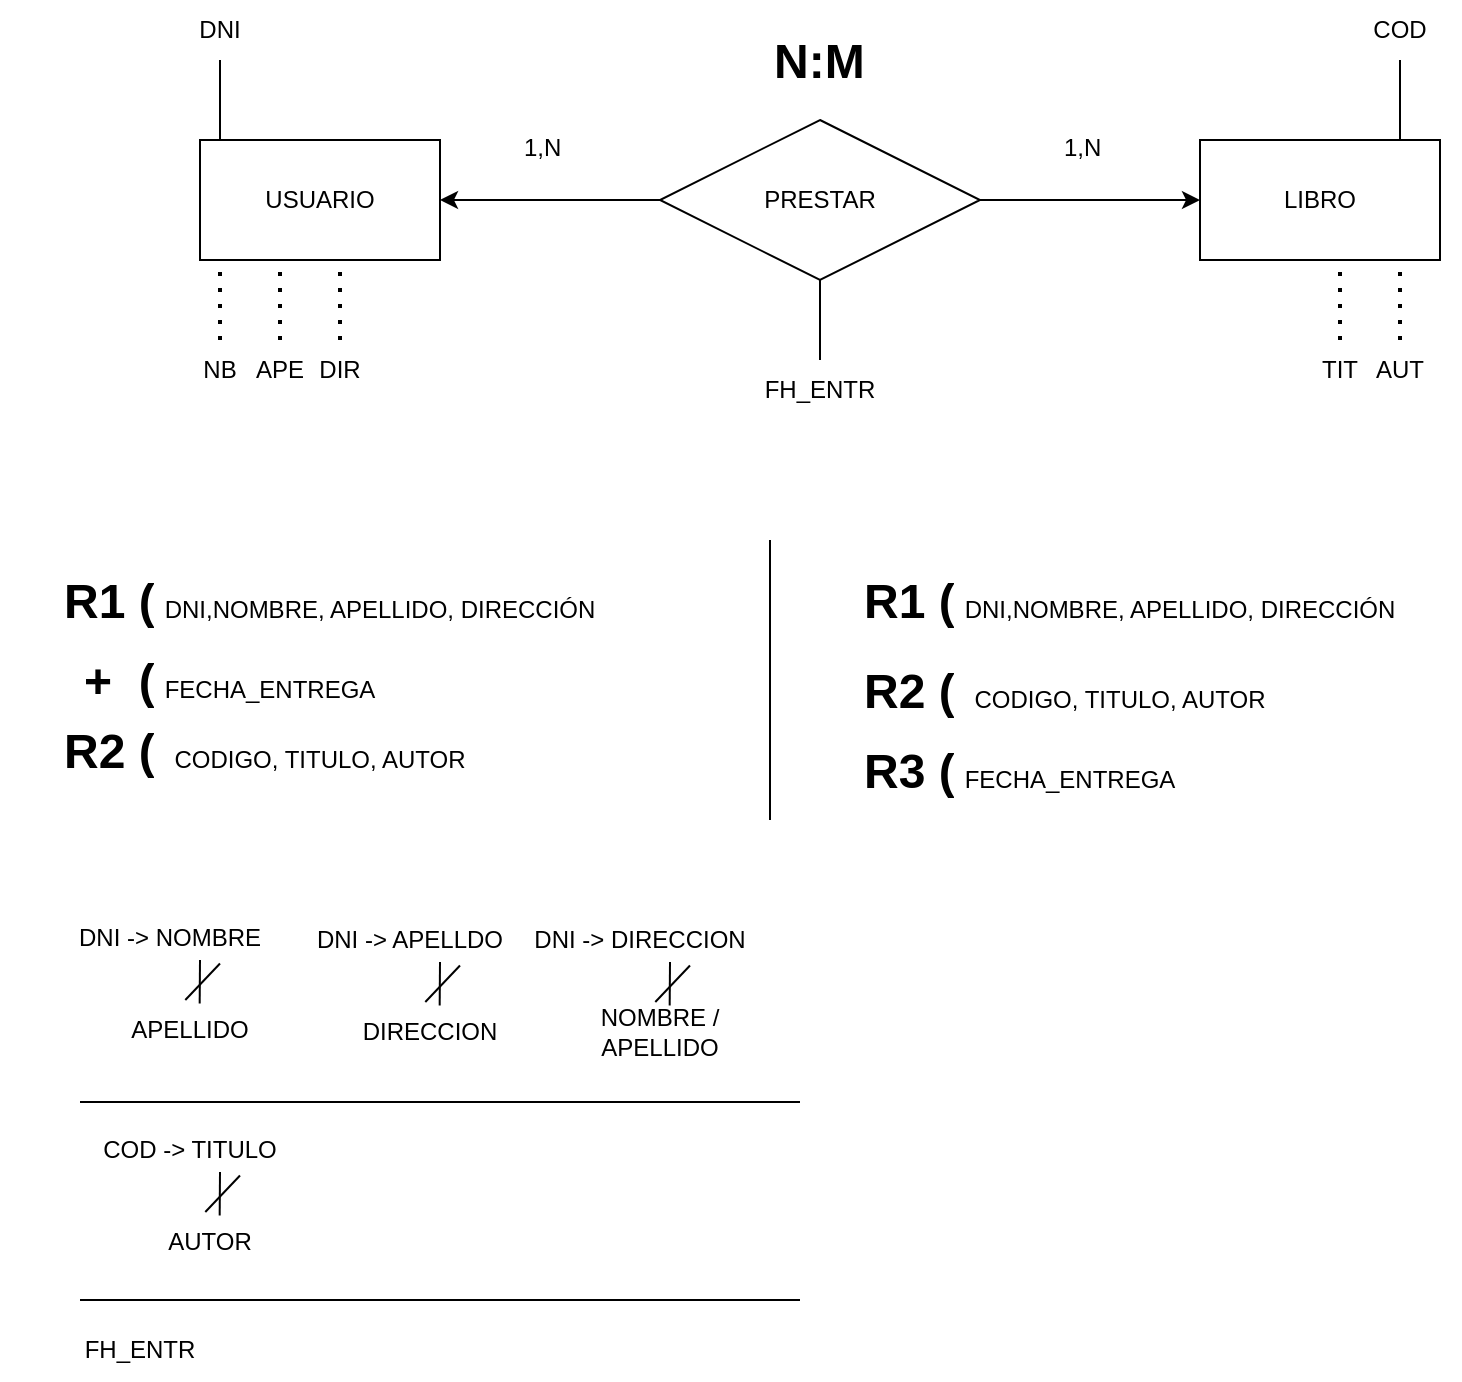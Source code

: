 <mxfile version="24.7.17">
  <diagram id="C5RBs43oDa-KdzZeNtuy" name="Page-1">
    <mxGraphModel dx="1290" dy="533" grid="1" gridSize="10" guides="1" tooltips="1" connect="1" arrows="1" fold="1" page="1" pageScale="1" pageWidth="827" pageHeight="1169" math="0" shadow="0">
      <root>
        <mxCell id="WIyWlLk6GJQsqaUBKTNV-0" />
        <mxCell id="WIyWlLk6GJQsqaUBKTNV-1" parent="WIyWlLk6GJQsqaUBKTNV-0" />
        <mxCell id="-XeKXVZSILiaLh-Ra_He-0" value="USUARIO" style="rounded=0;whiteSpace=wrap;html=1;" parent="WIyWlLk6GJQsqaUBKTNV-1" vertex="1">
          <mxGeometry x="140" y="200" width="120" height="60" as="geometry" />
        </mxCell>
        <mxCell id="-XeKXVZSILiaLh-Ra_He-1" value="LIBRO" style="rounded=0;whiteSpace=wrap;html=1;" parent="WIyWlLk6GJQsqaUBKTNV-1" vertex="1">
          <mxGeometry x="640" y="200" width="120" height="60" as="geometry" />
        </mxCell>
        <mxCell id="-XeKXVZSILiaLh-Ra_He-2" value="PRESTAR" style="rhombus;whiteSpace=wrap;html=1;" parent="WIyWlLk6GJQsqaUBKTNV-1" vertex="1">
          <mxGeometry x="370" y="190" width="160" height="80" as="geometry" />
        </mxCell>
        <mxCell id="-XeKXVZSILiaLh-Ra_He-3" value="" style="endArrow=classic;html=1;rounded=0;entryX=0;entryY=0.5;entryDx=0;entryDy=0;" parent="WIyWlLk6GJQsqaUBKTNV-1" target="-XeKXVZSILiaLh-Ra_He-1" edge="1">
          <mxGeometry width="50" height="50" relative="1" as="geometry">
            <mxPoint x="530" y="230" as="sourcePoint" />
            <mxPoint x="580" y="180" as="targetPoint" />
          </mxGeometry>
        </mxCell>
        <mxCell id="-XeKXVZSILiaLh-Ra_He-4" value="" style="endArrow=classic;html=1;rounded=0;entryX=1;entryY=0.5;entryDx=0;entryDy=0;" parent="WIyWlLk6GJQsqaUBKTNV-1" target="-XeKXVZSILiaLh-Ra_He-0" edge="1">
          <mxGeometry width="50" height="50" relative="1" as="geometry">
            <mxPoint x="370" y="230" as="sourcePoint" />
            <mxPoint x="420" y="180" as="targetPoint" />
          </mxGeometry>
        </mxCell>
        <mxCell id="-XeKXVZSILiaLh-Ra_He-5" value="&lt;h1 style=&quot;margin-top: 0px;&quot;&gt;N:M&lt;/h1&gt;" style="text;html=1;whiteSpace=wrap;overflow=hidden;rounded=0;" parent="WIyWlLk6GJQsqaUBKTNV-1" vertex="1">
          <mxGeometry x="425" y="140" width="50" height="40" as="geometry" />
        </mxCell>
        <mxCell id="-XeKXVZSILiaLh-Ra_He-6" value="1,N" style="text;html=1;whiteSpace=wrap;overflow=hidden;rounded=0;" parent="WIyWlLk6GJQsqaUBKTNV-1" vertex="1">
          <mxGeometry x="300" y="190" width="30" height="30" as="geometry" />
        </mxCell>
        <mxCell id="-XeKXVZSILiaLh-Ra_He-7" value="1,N" style="text;html=1;whiteSpace=wrap;overflow=hidden;rounded=0;" parent="WIyWlLk6GJQsqaUBKTNV-1" vertex="1">
          <mxGeometry x="570" y="190" width="30" height="30" as="geometry" />
        </mxCell>
        <mxCell id="-XeKXVZSILiaLh-Ra_He-8" value="" style="endArrow=none;html=1;rounded=0;" parent="WIyWlLk6GJQsqaUBKTNV-1" edge="1">
          <mxGeometry width="50" height="50" relative="1" as="geometry">
            <mxPoint x="150" y="200" as="sourcePoint" />
            <mxPoint x="150" y="160" as="targetPoint" />
          </mxGeometry>
        </mxCell>
        <mxCell id="-XeKXVZSILiaLh-Ra_He-9" value="DNI" style="text;html=1;align=center;verticalAlign=middle;whiteSpace=wrap;rounded=0;" parent="WIyWlLk6GJQsqaUBKTNV-1" vertex="1">
          <mxGeometry x="120" y="130" width="60" height="30" as="geometry" />
        </mxCell>
        <mxCell id="-XeKXVZSILiaLh-Ra_He-10" value="" style="endArrow=none;dashed=1;html=1;dashPattern=1 3;strokeWidth=2;rounded=0;" parent="WIyWlLk6GJQsqaUBKTNV-1" edge="1">
          <mxGeometry width="50" height="50" relative="1" as="geometry">
            <mxPoint x="150" y="300" as="sourcePoint" />
            <mxPoint x="150" y="260" as="targetPoint" />
          </mxGeometry>
        </mxCell>
        <mxCell id="-XeKXVZSILiaLh-Ra_He-11" value="NB" style="text;html=1;align=center;verticalAlign=middle;whiteSpace=wrap;rounded=0;" parent="WIyWlLk6GJQsqaUBKTNV-1" vertex="1">
          <mxGeometry x="120" y="300" width="60" height="30" as="geometry" />
        </mxCell>
        <mxCell id="-XeKXVZSILiaLh-Ra_He-12" value="" style="endArrow=none;dashed=1;html=1;dashPattern=1 3;strokeWidth=2;rounded=0;" parent="WIyWlLk6GJQsqaUBKTNV-1" edge="1">
          <mxGeometry width="50" height="50" relative="1" as="geometry">
            <mxPoint x="180" y="300" as="sourcePoint" />
            <mxPoint x="180" y="260" as="targetPoint" />
          </mxGeometry>
        </mxCell>
        <mxCell id="-XeKXVZSILiaLh-Ra_He-13" value="APE" style="text;html=1;align=center;verticalAlign=middle;whiteSpace=wrap;rounded=0;" parent="WIyWlLk6GJQsqaUBKTNV-1" vertex="1">
          <mxGeometry x="150" y="300" width="60" height="30" as="geometry" />
        </mxCell>
        <mxCell id="-XeKXVZSILiaLh-Ra_He-14" value="" style="endArrow=none;dashed=1;html=1;dashPattern=1 3;strokeWidth=2;rounded=0;" parent="WIyWlLk6GJQsqaUBKTNV-1" edge="1">
          <mxGeometry width="50" height="50" relative="1" as="geometry">
            <mxPoint x="210" y="300" as="sourcePoint" />
            <mxPoint x="210" y="260" as="targetPoint" />
          </mxGeometry>
        </mxCell>
        <mxCell id="-XeKXVZSILiaLh-Ra_He-15" value="DIR" style="text;html=1;align=center;verticalAlign=middle;whiteSpace=wrap;rounded=0;" parent="WIyWlLk6GJQsqaUBKTNV-1" vertex="1">
          <mxGeometry x="180" y="300" width="60" height="30" as="geometry" />
        </mxCell>
        <mxCell id="-XeKXVZSILiaLh-Ra_He-16" value="" style="endArrow=none;dashed=1;html=1;dashPattern=1 3;strokeWidth=2;rounded=0;" parent="WIyWlLk6GJQsqaUBKTNV-1" edge="1">
          <mxGeometry width="50" height="50" relative="1" as="geometry">
            <mxPoint x="710" y="300" as="sourcePoint" />
            <mxPoint x="710" y="260" as="targetPoint" />
          </mxGeometry>
        </mxCell>
        <mxCell id="-XeKXVZSILiaLh-Ra_He-17" value="TIT" style="text;html=1;align=center;verticalAlign=middle;whiteSpace=wrap;rounded=0;" parent="WIyWlLk6GJQsqaUBKTNV-1" vertex="1">
          <mxGeometry x="680" y="300" width="60" height="30" as="geometry" />
        </mxCell>
        <mxCell id="-XeKXVZSILiaLh-Ra_He-18" value="" style="endArrow=none;dashed=1;html=1;dashPattern=1 3;strokeWidth=2;rounded=0;" parent="WIyWlLk6GJQsqaUBKTNV-1" edge="1">
          <mxGeometry width="50" height="50" relative="1" as="geometry">
            <mxPoint x="740" y="300" as="sourcePoint" />
            <mxPoint x="740" y="260" as="targetPoint" />
          </mxGeometry>
        </mxCell>
        <mxCell id="-XeKXVZSILiaLh-Ra_He-19" value="AUT" style="text;html=1;align=center;verticalAlign=middle;whiteSpace=wrap;rounded=0;" parent="WIyWlLk6GJQsqaUBKTNV-1" vertex="1">
          <mxGeometry x="710" y="300" width="60" height="30" as="geometry" />
        </mxCell>
        <mxCell id="-XeKXVZSILiaLh-Ra_He-22" value="" style="endArrow=none;html=1;rounded=0;" parent="WIyWlLk6GJQsqaUBKTNV-1" edge="1">
          <mxGeometry width="50" height="50" relative="1" as="geometry">
            <mxPoint x="740" y="200" as="sourcePoint" />
            <mxPoint x="740" y="160" as="targetPoint" />
          </mxGeometry>
        </mxCell>
        <mxCell id="-XeKXVZSILiaLh-Ra_He-23" value="COD" style="text;html=1;align=center;verticalAlign=middle;whiteSpace=wrap;rounded=0;" parent="WIyWlLk6GJQsqaUBKTNV-1" vertex="1">
          <mxGeometry x="710" y="130" width="60" height="30" as="geometry" />
        </mxCell>
        <mxCell id="-XeKXVZSILiaLh-Ra_He-24" value="" style="endArrow=none;html=1;rounded=0;exitX=0.5;exitY=0;exitDx=0;exitDy=0;" parent="WIyWlLk6GJQsqaUBKTNV-1" source="-XeKXVZSILiaLh-Ra_He-31" edge="1">
          <mxGeometry width="50" height="50" relative="1" as="geometry">
            <mxPoint x="439.997" y="300" as="sourcePoint" />
            <mxPoint x="450" y="270" as="targetPoint" />
          </mxGeometry>
        </mxCell>
        <mxCell id="-XeKXVZSILiaLh-Ra_He-31" value="FH_ENTR" style="text;html=1;align=center;verticalAlign=middle;whiteSpace=wrap;rounded=0;" parent="WIyWlLk6GJQsqaUBKTNV-1" vertex="1">
          <mxGeometry x="420" y="310" width="60" height="30" as="geometry" />
        </mxCell>
        <mxCell id="-XeKXVZSILiaLh-Ra_He-33" value="&lt;h1 style=&quot;margin-top: 0px;&quot;&gt;R1 (&lt;/h1&gt;" style="text;html=1;whiteSpace=wrap;overflow=hidden;rounded=0;" parent="WIyWlLk6GJQsqaUBKTNV-1" vertex="1">
          <mxGeometry x="70" y="410" width="50" height="40" as="geometry" />
        </mxCell>
        <mxCell id="-XeKXVZSILiaLh-Ra_He-34" value="DNI,NOMBRE, APELLIDO, DIRECCIÓN" style="text;html=1;align=center;verticalAlign=middle;whiteSpace=wrap;rounded=0;" parent="WIyWlLk6GJQsqaUBKTNV-1" vertex="1">
          <mxGeometry x="110" y="420" width="240" height="30" as="geometry" />
        </mxCell>
        <mxCell id="-XeKXVZSILiaLh-Ra_He-36" value="&lt;h1 style=&quot;margin-top: 0px;&quot;&gt;R2 (&lt;/h1&gt;" style="text;html=1;whiteSpace=wrap;overflow=hidden;rounded=0;" parent="WIyWlLk6GJQsqaUBKTNV-1" vertex="1">
          <mxGeometry x="70" y="485" width="50" height="40" as="geometry" />
        </mxCell>
        <mxCell id="-XeKXVZSILiaLh-Ra_He-37" value="CODIGO, TITULO, AUTOR" style="text;html=1;align=center;verticalAlign=middle;whiteSpace=wrap;rounded=0;" parent="WIyWlLk6GJQsqaUBKTNV-1" vertex="1">
          <mxGeometry x="80" y="495" width="240" height="30" as="geometry" />
        </mxCell>
        <mxCell id="-XeKXVZSILiaLh-Ra_He-38" value="&lt;h1 style=&quot;margin-top: 0px;&quot;&gt;+&amp;nbsp; (&lt;/h1&gt;" style="text;html=1;whiteSpace=wrap;overflow=hidden;rounded=0;" parent="WIyWlLk6GJQsqaUBKTNV-1" vertex="1">
          <mxGeometry x="80" y="450" width="40" height="40" as="geometry" />
        </mxCell>
        <mxCell id="-XeKXVZSILiaLh-Ra_He-39" value="FECHA_ENTREGA" style="text;html=1;align=center;verticalAlign=middle;whiteSpace=wrap;rounded=0;" parent="WIyWlLk6GJQsqaUBKTNV-1" vertex="1">
          <mxGeometry x="100" y="460" width="150" height="30" as="geometry" />
        </mxCell>
        <mxCell id="-XeKXVZSILiaLh-Ra_He-40" value="&lt;h1 style=&quot;margin-top: 0px;&quot;&gt;R1 (&lt;/h1&gt;" style="text;html=1;whiteSpace=wrap;overflow=hidden;rounded=0;" parent="WIyWlLk6GJQsqaUBKTNV-1" vertex="1">
          <mxGeometry x="470" y="410" width="50" height="40" as="geometry" />
        </mxCell>
        <mxCell id="-XeKXVZSILiaLh-Ra_He-41" value="DNI,NOMBRE, APELLIDO, DIRECCIÓN" style="text;html=1;align=center;verticalAlign=middle;whiteSpace=wrap;rounded=0;" parent="WIyWlLk6GJQsqaUBKTNV-1" vertex="1">
          <mxGeometry x="510" y="420" width="240" height="30" as="geometry" />
        </mxCell>
        <mxCell id="-XeKXVZSILiaLh-Ra_He-42" value="&lt;h1 style=&quot;margin-top: 0px;&quot;&gt;R2 (&lt;/h1&gt;" style="text;html=1;whiteSpace=wrap;overflow=hidden;rounded=0;" parent="WIyWlLk6GJQsqaUBKTNV-1" vertex="1">
          <mxGeometry x="470" y="455" width="50" height="40" as="geometry" />
        </mxCell>
        <mxCell id="-XeKXVZSILiaLh-Ra_He-43" value="CODIGO, TITULO, AUTOR" style="text;html=1;align=center;verticalAlign=middle;whiteSpace=wrap;rounded=0;" parent="WIyWlLk6GJQsqaUBKTNV-1" vertex="1">
          <mxGeometry x="480" y="465" width="240" height="30" as="geometry" />
        </mxCell>
        <mxCell id="-XeKXVZSILiaLh-Ra_He-44" value="&lt;h1 style=&quot;margin-top: 0px;&quot;&gt;R3 (&lt;/h1&gt;" style="text;html=1;whiteSpace=wrap;overflow=hidden;rounded=0;" parent="WIyWlLk6GJQsqaUBKTNV-1" vertex="1">
          <mxGeometry x="470" y="495" width="70" height="40" as="geometry" />
        </mxCell>
        <mxCell id="-XeKXVZSILiaLh-Ra_He-46" value="" style="endArrow=none;html=1;rounded=0;" parent="WIyWlLk6GJQsqaUBKTNV-1" edge="1">
          <mxGeometry width="50" height="50" relative="1" as="geometry">
            <mxPoint x="425" y="540" as="sourcePoint" />
            <mxPoint x="425" y="400" as="targetPoint" />
          </mxGeometry>
        </mxCell>
        <mxCell id="-XeKXVZSILiaLh-Ra_He-50" value="DNI -&amp;gt; NOMBRE" style="text;html=1;align=center;verticalAlign=middle;whiteSpace=wrap;rounded=0;" parent="WIyWlLk6GJQsqaUBKTNV-1" vertex="1">
          <mxGeometry x="70" y="584" width="110" height="30" as="geometry" />
        </mxCell>
        <mxCell id="-XeKXVZSILiaLh-Ra_He-51" value="APELLIDO" style="text;html=1;align=center;verticalAlign=middle;whiteSpace=wrap;rounded=0;" parent="WIyWlLk6GJQsqaUBKTNV-1" vertex="1">
          <mxGeometry x="80" y="630" width="110" height="30" as="geometry" />
        </mxCell>
        <mxCell id="-XeKXVZSILiaLh-Ra_He-52" value="" style="endArrow=none;html=1;rounded=0;exitX=0.544;exitY=0.06;exitDx=0;exitDy=0;exitPerimeter=0;" parent="WIyWlLk6GJQsqaUBKTNV-1" source="-XeKXVZSILiaLh-Ra_He-51" edge="1">
          <mxGeometry width="50" height="50" relative="1" as="geometry">
            <mxPoint x="140" y="620" as="sourcePoint" />
            <mxPoint x="140" y="610" as="targetPoint" />
          </mxGeometry>
        </mxCell>
        <mxCell id="-XeKXVZSILiaLh-Ra_He-53" value="" style="endArrow=none;html=1;rounded=0;exitX=0.341;exitY=-0.059;exitDx=0;exitDy=0;exitPerimeter=0;" parent="WIyWlLk6GJQsqaUBKTNV-1" edge="1">
          <mxGeometry width="50" height="50" relative="1" as="geometry">
            <mxPoint x="132.65" y="630" as="sourcePoint" />
            <mxPoint x="150" y="611.77" as="targetPoint" />
          </mxGeometry>
        </mxCell>
        <mxCell id="-XeKXVZSILiaLh-Ra_He-54" value="DNI -&amp;gt; APELLDO" style="text;html=1;align=center;verticalAlign=middle;whiteSpace=wrap;rounded=0;" parent="WIyWlLk6GJQsqaUBKTNV-1" vertex="1">
          <mxGeometry x="190" y="585" width="110" height="30" as="geometry" />
        </mxCell>
        <mxCell id="-XeKXVZSILiaLh-Ra_He-55" value="DIRECCION" style="text;html=1;align=center;verticalAlign=middle;whiteSpace=wrap;rounded=0;" parent="WIyWlLk6GJQsqaUBKTNV-1" vertex="1">
          <mxGeometry x="200" y="631" width="110" height="30" as="geometry" />
        </mxCell>
        <mxCell id="-XeKXVZSILiaLh-Ra_He-56" value="" style="endArrow=none;html=1;rounded=0;exitX=0.544;exitY=0.06;exitDx=0;exitDy=0;exitPerimeter=0;" parent="WIyWlLk6GJQsqaUBKTNV-1" source="-XeKXVZSILiaLh-Ra_He-55" edge="1">
          <mxGeometry width="50" height="50" relative="1" as="geometry">
            <mxPoint x="260" y="621" as="sourcePoint" />
            <mxPoint x="260" y="611" as="targetPoint" />
          </mxGeometry>
        </mxCell>
        <mxCell id="-XeKXVZSILiaLh-Ra_He-57" value="" style="endArrow=none;html=1;rounded=0;exitX=0.341;exitY=-0.059;exitDx=0;exitDy=0;exitPerimeter=0;" parent="WIyWlLk6GJQsqaUBKTNV-1" edge="1">
          <mxGeometry width="50" height="50" relative="1" as="geometry">
            <mxPoint x="252.65" y="631" as="sourcePoint" />
            <mxPoint x="270" y="612.77" as="targetPoint" />
          </mxGeometry>
        </mxCell>
        <mxCell id="-XeKXVZSILiaLh-Ra_He-58" value="DNI -&amp;gt; DIRECCION" style="text;html=1;align=center;verticalAlign=middle;whiteSpace=wrap;rounded=0;" parent="WIyWlLk6GJQsqaUBKTNV-1" vertex="1">
          <mxGeometry x="305" y="585" width="110" height="30" as="geometry" />
        </mxCell>
        <mxCell id="-XeKXVZSILiaLh-Ra_He-59" value="NOMBRE / APELLIDO" style="text;html=1;align=center;verticalAlign=middle;whiteSpace=wrap;rounded=0;" parent="WIyWlLk6GJQsqaUBKTNV-1" vertex="1">
          <mxGeometry x="315" y="631" width="110" height="30" as="geometry" />
        </mxCell>
        <mxCell id="-XeKXVZSILiaLh-Ra_He-60" value="" style="endArrow=none;html=1;rounded=0;exitX=0.544;exitY=0.06;exitDx=0;exitDy=0;exitPerimeter=0;" parent="WIyWlLk6GJQsqaUBKTNV-1" source="-XeKXVZSILiaLh-Ra_He-59" edge="1">
          <mxGeometry width="50" height="50" relative="1" as="geometry">
            <mxPoint x="375" y="621" as="sourcePoint" />
            <mxPoint x="375" y="611" as="targetPoint" />
          </mxGeometry>
        </mxCell>
        <mxCell id="-XeKXVZSILiaLh-Ra_He-61" value="" style="endArrow=none;html=1;rounded=0;exitX=0.341;exitY=-0.059;exitDx=0;exitDy=0;exitPerimeter=0;" parent="WIyWlLk6GJQsqaUBKTNV-1" edge="1">
          <mxGeometry width="50" height="50" relative="1" as="geometry">
            <mxPoint x="367.65" y="631" as="sourcePoint" />
            <mxPoint x="385" y="612.77" as="targetPoint" />
          </mxGeometry>
        </mxCell>
        <mxCell id="-XeKXVZSILiaLh-Ra_He-62" value="COD -&amp;gt; TITULO" style="text;html=1;align=center;verticalAlign=middle;whiteSpace=wrap;rounded=0;" parent="WIyWlLk6GJQsqaUBKTNV-1" vertex="1">
          <mxGeometry x="80" y="690" width="110" height="30" as="geometry" />
        </mxCell>
        <mxCell id="-XeKXVZSILiaLh-Ra_He-63" value="AUTOR" style="text;html=1;align=center;verticalAlign=middle;whiteSpace=wrap;rounded=0;" parent="WIyWlLk6GJQsqaUBKTNV-1" vertex="1">
          <mxGeometry x="90" y="736" width="110" height="30" as="geometry" />
        </mxCell>
        <mxCell id="-XeKXVZSILiaLh-Ra_He-64" value="" style="endArrow=none;html=1;rounded=0;exitX=0.544;exitY=0.06;exitDx=0;exitDy=0;exitPerimeter=0;" parent="WIyWlLk6GJQsqaUBKTNV-1" source="-XeKXVZSILiaLh-Ra_He-63" edge="1">
          <mxGeometry width="50" height="50" relative="1" as="geometry">
            <mxPoint x="150" y="726" as="sourcePoint" />
            <mxPoint x="150" y="716" as="targetPoint" />
          </mxGeometry>
        </mxCell>
        <mxCell id="-XeKXVZSILiaLh-Ra_He-65" value="" style="endArrow=none;html=1;rounded=0;exitX=0.341;exitY=-0.059;exitDx=0;exitDy=0;exitPerimeter=0;" parent="WIyWlLk6GJQsqaUBKTNV-1" edge="1">
          <mxGeometry width="50" height="50" relative="1" as="geometry">
            <mxPoint x="142.65" y="736" as="sourcePoint" />
            <mxPoint x="160" y="717.77" as="targetPoint" />
          </mxGeometry>
        </mxCell>
        <mxCell id="-XeKXVZSILiaLh-Ra_He-70" value="" style="endArrow=none;html=1;rounded=0;" parent="WIyWlLk6GJQsqaUBKTNV-1" edge="1">
          <mxGeometry width="50" height="50" relative="1" as="geometry">
            <mxPoint x="80" y="681" as="sourcePoint" />
            <mxPoint x="440" y="681" as="targetPoint" />
          </mxGeometry>
        </mxCell>
        <mxCell id="-XeKXVZSILiaLh-Ra_He-71" value="" style="endArrow=none;html=1;rounded=0;" parent="WIyWlLk6GJQsqaUBKTNV-1" edge="1">
          <mxGeometry width="50" height="50" relative="1" as="geometry">
            <mxPoint x="80" y="780" as="sourcePoint" />
            <mxPoint x="440" y="780" as="targetPoint" />
          </mxGeometry>
        </mxCell>
        <mxCell id="-XeKXVZSILiaLh-Ra_He-73" value="FH_ENTR" style="text;html=1;align=center;verticalAlign=middle;whiteSpace=wrap;rounded=0;" parent="WIyWlLk6GJQsqaUBKTNV-1" vertex="1">
          <mxGeometry x="40" y="790" width="140" height="30" as="geometry" />
        </mxCell>
        <mxCell id="ps3XEi0_4OGlBITX1B1h-1" value="FECHA_ENTREGA" style="text;html=1;align=center;verticalAlign=middle;whiteSpace=wrap;rounded=0;" vertex="1" parent="WIyWlLk6GJQsqaUBKTNV-1">
          <mxGeometry x="500" y="505" width="150" height="30" as="geometry" />
        </mxCell>
      </root>
    </mxGraphModel>
  </diagram>
</mxfile>
